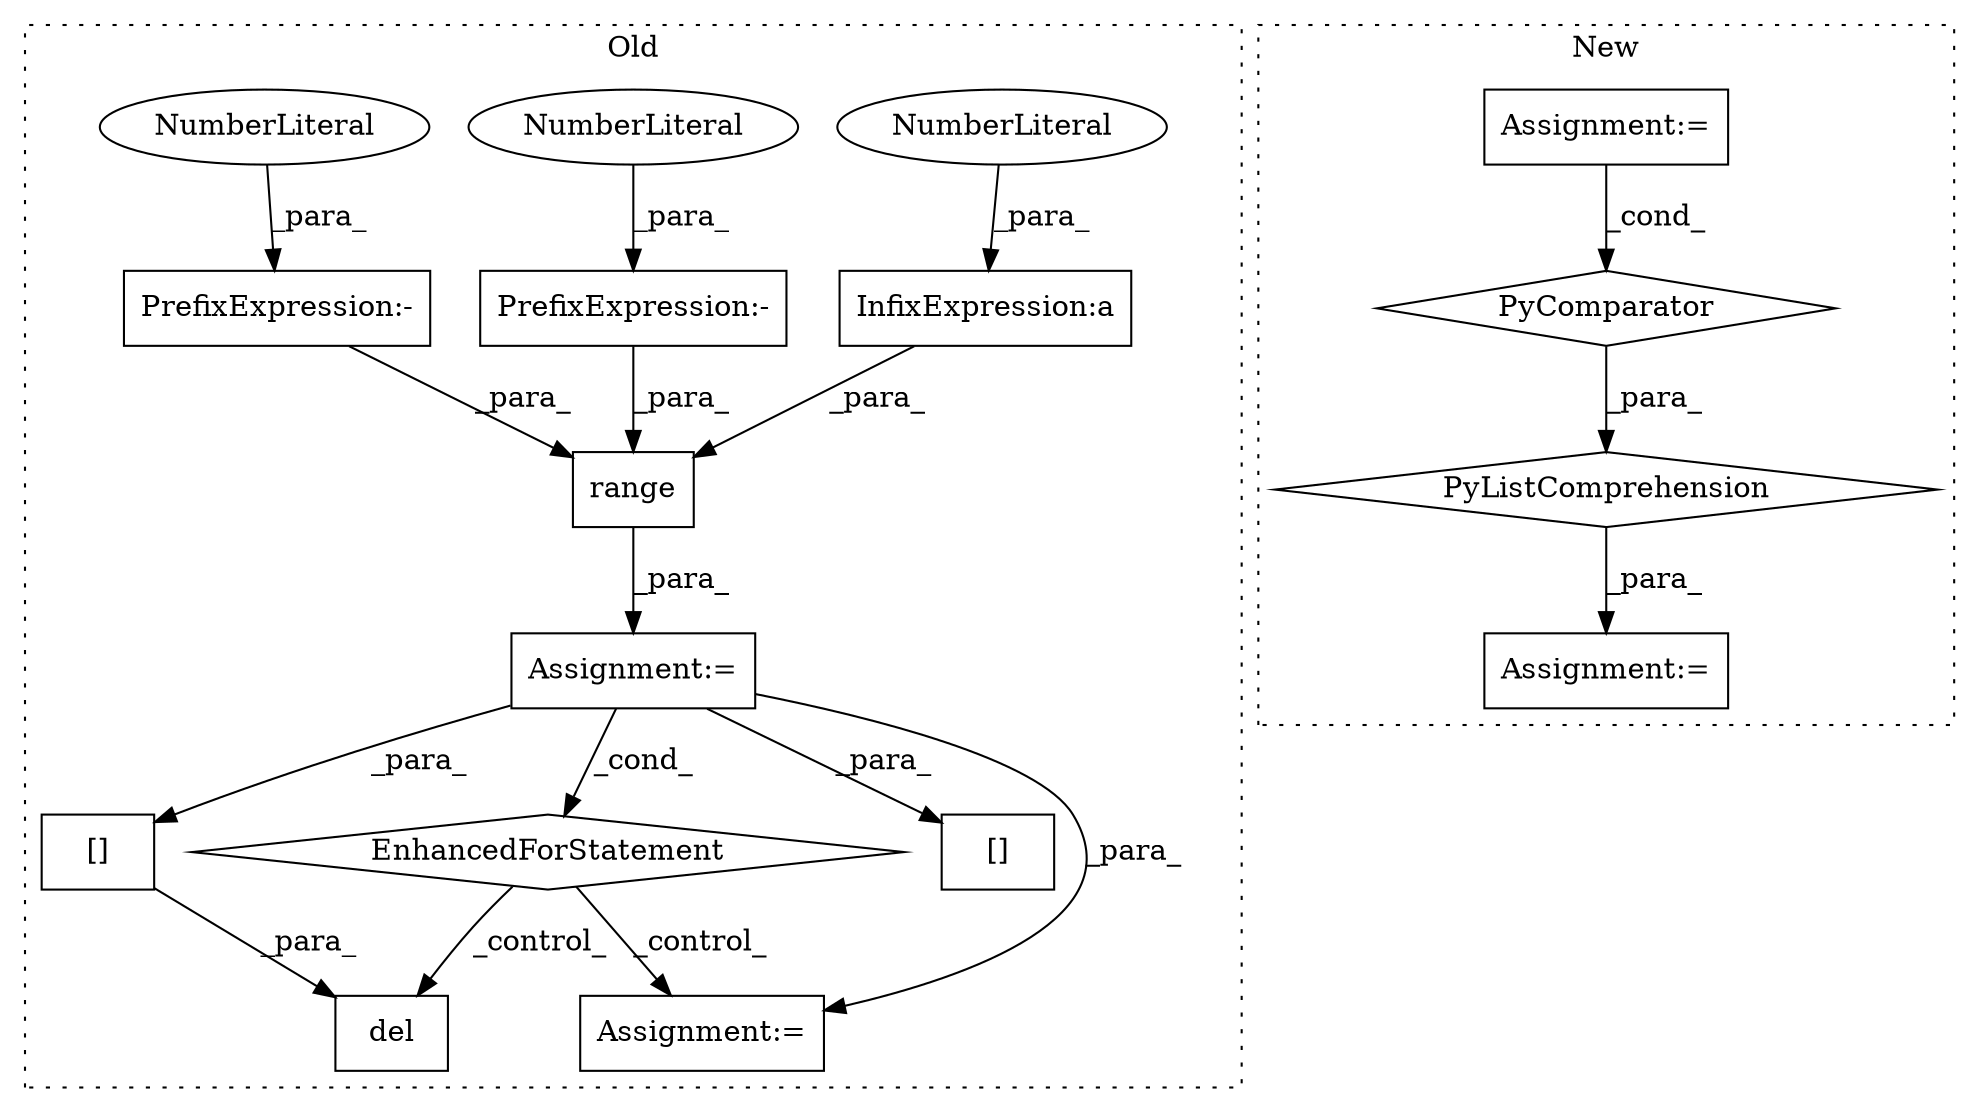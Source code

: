 digraph G {
subgraph cluster0 {
1 [label="del" a="32" s="795,813" l="4,1" shape="box"];
5 [label="[]" a="2" s="799,812" l="12,1" shape="box"];
6 [label="EnhancedForStatement" a="70" s="538,632" l="53,2" shape="diamond"];
7 [label="Assignment:=" a="7" s="538,632" l="53,2" shape="box"];
9 [label="range" a="32" s="599,631" l="6,1" shape="box"];
10 [label="[]" a="2" s="645,658" l="12,1" shape="box"];
11 [label="InfixExpression:a" a="27" s="621" l="3" shape="box"];
12 [label="NumberLiteral" a="34" s="624" l="1" shape="ellipse"];
13 [label="PrefixExpression:-" a="38" s="629" l="1" shape="box"];
14 [label="NumberLiteral" a="34" s="630" l="1" shape="ellipse"];
15 [label="PrefixExpression:-" a="38" s="626" l="1" shape="box"];
16 [label="NumberLiteral" a="34" s="627" l="1" shape="ellipse"];
17 [label="Assignment:=" a="7" s="673" l="1" shape="box"];
label = "Old";
style="dotted";
}
subgraph cluster1 {
2 [label="PyComparator" a="113" s="567" l="63" shape="diamond"];
3 [label="Assignment:=" a="7" s="567" l="63" shape="box"];
4 [label="Assignment:=" a="7" s="496" l="12" shape="box"];
8 [label="PyListComprehension" a="109" s="508" l="130" shape="diamond"];
label = "New";
style="dotted";
}
2 -> 8 [label="_para_"];
3 -> 2 [label="_cond_"];
5 -> 1 [label="_para_"];
6 -> 17 [label="_control_"];
6 -> 1 [label="_control_"];
7 -> 10 [label="_para_"];
7 -> 5 [label="_para_"];
7 -> 6 [label="_cond_"];
7 -> 17 [label="_para_"];
8 -> 4 [label="_para_"];
9 -> 7 [label="_para_"];
11 -> 9 [label="_para_"];
12 -> 11 [label="_para_"];
13 -> 9 [label="_para_"];
14 -> 13 [label="_para_"];
15 -> 9 [label="_para_"];
16 -> 15 [label="_para_"];
}